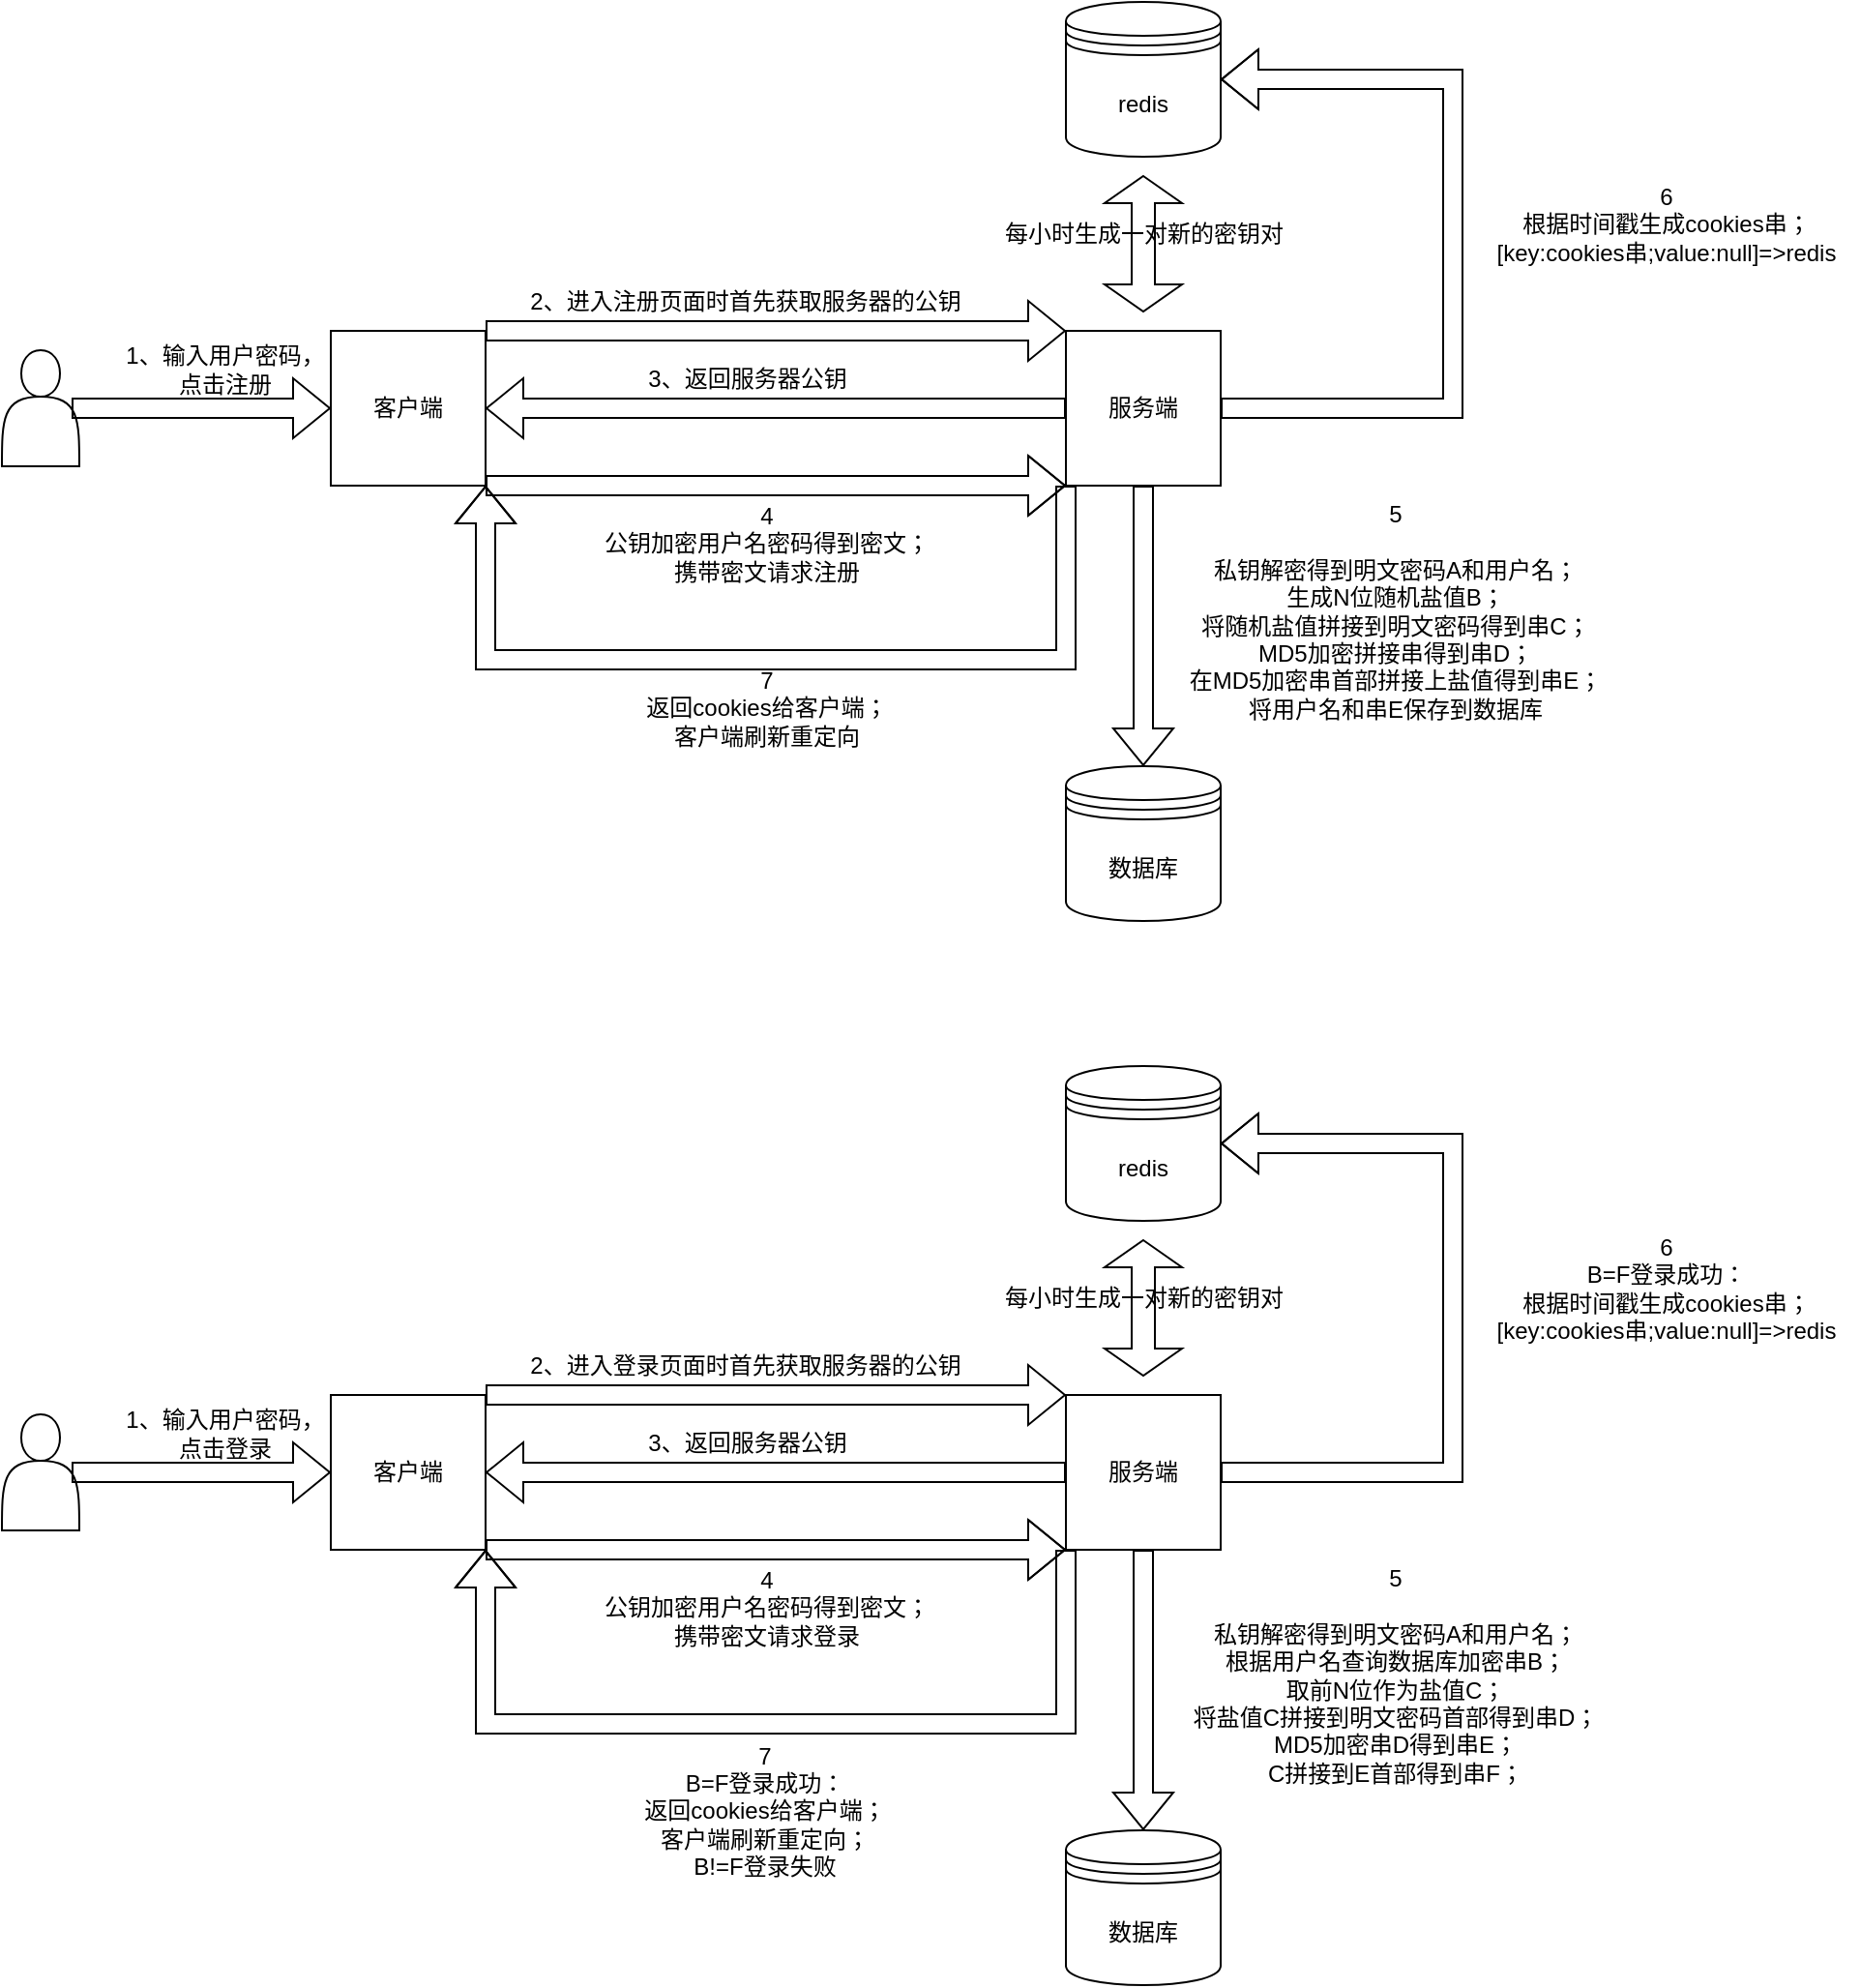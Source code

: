 <mxfile version="20.8.20" type="github">
  <diagram name="第 1 页" id="jBALGVX91TinAHGSU4XN">
    <mxGraphModel dx="1735" dy="1120" grid="1" gridSize="10" guides="1" tooltips="1" connect="1" arrows="1" fold="1" page="1" pageScale="1" pageWidth="827" pageHeight="1169" math="0" shadow="0">
      <root>
        <mxCell id="0" />
        <mxCell id="1" parent="0" />
        <mxCell id="35czVd8B8zuA92bIW4XF-18" style="edgeStyle=orthogonalEdgeStyle;rounded=0;orthogonalLoop=1;jettySize=auto;html=1;entryX=0;entryY=1;entryDx=0;entryDy=0;shape=flexArrow;" edge="1" parent="1" source="35czVd8B8zuA92bIW4XF-1" target="35czVd8B8zuA92bIW4XF-2">
          <mxGeometry relative="1" as="geometry">
            <mxPoint x="280" y="400" as="targetPoint" />
            <Array as="points">
              <mxPoint x="420" y="360" />
              <mxPoint x="420" y="360" />
            </Array>
          </mxGeometry>
        </mxCell>
        <mxCell id="35czVd8B8zuA92bIW4XF-1" value="客户端" style="whiteSpace=wrap;html=1;aspect=fixed;" vertex="1" parent="1">
          <mxGeometry x="200" y="280" width="80" height="80" as="geometry" />
        </mxCell>
        <mxCell id="35czVd8B8zuA92bIW4XF-2" value="服务端" style="whiteSpace=wrap;html=1;aspect=fixed;" vertex="1" parent="1">
          <mxGeometry x="580" y="280" width="80" height="80" as="geometry" />
        </mxCell>
        <mxCell id="35czVd8B8zuA92bIW4XF-5" value="" style="shape=doubleArrow;whiteSpace=wrap;html=1;rotation=90;" vertex="1" parent="1">
          <mxGeometry x="585" y="215" width="70" height="40" as="geometry" />
        </mxCell>
        <mxCell id="35czVd8B8zuA92bIW4XF-6" value="每小时生成一对新的密钥对" style="text;html=1;align=center;verticalAlign=middle;resizable=0;points=[];autosize=1;strokeColor=none;fillColor=none;" vertex="1" parent="1">
          <mxGeometry x="535" y="215" width="170" height="30" as="geometry" />
        </mxCell>
        <mxCell id="35czVd8B8zuA92bIW4XF-8" value="" style="shape=actor;whiteSpace=wrap;html=1;" vertex="1" parent="1">
          <mxGeometry x="30" y="290" width="40" height="60" as="geometry" />
        </mxCell>
        <mxCell id="35czVd8B8zuA92bIW4XF-9" value="" style="endArrow=classic;html=1;rounded=0;exitX=0.9;exitY=0.5;exitDx=0;exitDy=0;exitPerimeter=0;entryX=0;entryY=0.5;entryDx=0;entryDy=0;shape=flexArrow;" edge="1" parent="1" source="35czVd8B8zuA92bIW4XF-8" target="35czVd8B8zuA92bIW4XF-1">
          <mxGeometry width="50" height="50" relative="1" as="geometry">
            <mxPoint x="340" y="340" as="sourcePoint" />
            <mxPoint x="390" y="290" as="targetPoint" />
          </mxGeometry>
        </mxCell>
        <mxCell id="35czVd8B8zuA92bIW4XF-10" value="1、输入用户密码，&lt;br&gt;点击注册" style="text;html=1;align=center;verticalAlign=middle;resizable=0;points=[];autosize=1;strokeColor=none;fillColor=none;" vertex="1" parent="1">
          <mxGeometry x="80" y="280" width="130" height="40" as="geometry" />
        </mxCell>
        <mxCell id="35czVd8B8zuA92bIW4XF-11" value="" style="endArrow=classic;html=1;rounded=0;exitX=1;exitY=0;exitDx=0;exitDy=0;entryX=0;entryY=0;entryDx=0;entryDy=0;shape=flexArrow;" edge="1" parent="1" source="35czVd8B8zuA92bIW4XF-1" target="35czVd8B8zuA92bIW4XF-2">
          <mxGeometry width="50" height="50" relative="1" as="geometry">
            <mxPoint x="340" y="340" as="sourcePoint" />
            <mxPoint x="390" y="290" as="targetPoint" />
          </mxGeometry>
        </mxCell>
        <mxCell id="35czVd8B8zuA92bIW4XF-12" value="2、进入注册页面时首先获取服务器的公钥" style="text;html=1;align=center;verticalAlign=middle;resizable=0;points=[];autosize=1;strokeColor=none;fillColor=none;" vertex="1" parent="1">
          <mxGeometry x="289" y="250" width="250" height="30" as="geometry" />
        </mxCell>
        <mxCell id="35czVd8B8zuA92bIW4XF-15" value="" style="endArrow=classic;html=1;rounded=0;exitX=0;exitY=0.5;exitDx=0;exitDy=0;entryX=1;entryY=0.5;entryDx=0;entryDy=0;shape=flexArrow;" edge="1" parent="1" source="35czVd8B8zuA92bIW4XF-2" target="35czVd8B8zuA92bIW4XF-1">
          <mxGeometry width="50" height="50" relative="1" as="geometry">
            <mxPoint x="340" y="340" as="sourcePoint" />
            <mxPoint x="390" y="290" as="targetPoint" />
          </mxGeometry>
        </mxCell>
        <mxCell id="35czVd8B8zuA92bIW4XF-16" value="3、返回服务器公钥" style="text;html=1;align=center;verticalAlign=middle;resizable=0;points=[];autosize=1;strokeColor=none;fillColor=none;" vertex="1" parent="1">
          <mxGeometry x="350" y="290" width="130" height="30" as="geometry" />
        </mxCell>
        <mxCell id="35czVd8B8zuA92bIW4XF-21" value="4&lt;br&gt;公钥加密用户名密码得到密文；&lt;br&gt;携带密文请求注册" style="text;html=1;align=center;verticalAlign=middle;resizable=0;points=[];autosize=1;strokeColor=none;fillColor=none;" vertex="1" parent="1">
          <mxGeometry x="330" y="360" width="190" height="60" as="geometry" />
        </mxCell>
        <mxCell id="35czVd8B8zuA92bIW4XF-23" value="数据库" style="shape=datastore;whiteSpace=wrap;html=1;" vertex="1" parent="1">
          <mxGeometry x="580" y="505" width="80" height="80" as="geometry" />
        </mxCell>
        <mxCell id="35czVd8B8zuA92bIW4XF-29" value="" style="endArrow=classic;html=1;rounded=0;exitX=0.5;exitY=1;exitDx=0;exitDy=0;entryX=0.5;entryY=0;entryDx=0;entryDy=0;shape=flexArrow;" edge="1" parent="1" source="35czVd8B8zuA92bIW4XF-2" target="35czVd8B8zuA92bIW4XF-23">
          <mxGeometry width="50" height="50" relative="1" as="geometry">
            <mxPoint x="460" y="390" as="sourcePoint" />
            <mxPoint x="660" y="500" as="targetPoint" />
          </mxGeometry>
        </mxCell>
        <mxCell id="35czVd8B8zuA92bIW4XF-30" value="5&lt;br&gt;&lt;br&gt;私钥解密得到明文密码A和用户名；&lt;br&gt;生成N位随机盐值B；&lt;br&gt;将随机盐值拼接到明文密码得到串C；&lt;br&gt;MD5加密拼接串得到串D；&lt;br&gt;在MD5加密串首部拼接上盐值得到串E；&lt;br&gt;将用户名和串E保存到数据库" style="text;html=1;align=center;verticalAlign=middle;resizable=0;points=[];autosize=1;strokeColor=none;fillColor=none;" vertex="1" parent="1">
          <mxGeometry x="630" y="360" width="240" height="130" as="geometry" />
        </mxCell>
        <mxCell id="35czVd8B8zuA92bIW4XF-33" value="" style="endArrow=classic;html=1;rounded=0;exitX=1;exitY=0.5;exitDx=0;exitDy=0;entryX=1;entryY=0.5;entryDx=0;entryDy=0;shape=flexArrow;" edge="1" parent="1" source="35czVd8B8zuA92bIW4XF-2" target="35czVd8B8zuA92bIW4XF-40">
          <mxGeometry width="50" height="50" relative="1" as="geometry">
            <mxPoint x="460" y="420" as="sourcePoint" />
            <mxPoint x="680" y="150" as="targetPoint" />
            <Array as="points">
              <mxPoint x="780" y="320" />
              <mxPoint x="780" y="150" />
            </Array>
          </mxGeometry>
        </mxCell>
        <mxCell id="35czVd8B8zuA92bIW4XF-34" value="6&lt;br&gt;根据时间戳生成cookies串；&lt;br&gt;[key:cookies串;value:null]=&amp;gt;redis" style="text;html=1;align=center;verticalAlign=middle;resizable=0;points=[];autosize=1;strokeColor=none;fillColor=none;" vertex="1" parent="1">
          <mxGeometry x="790" y="195" width="200" height="60" as="geometry" />
        </mxCell>
        <mxCell id="35czVd8B8zuA92bIW4XF-38" value="7&lt;br&gt;返回cookies给客户端；&lt;br&gt;客户端刷新重定向" style="text;html=1;align=center;verticalAlign=middle;resizable=0;points=[];autosize=1;strokeColor=none;fillColor=none;" vertex="1" parent="1">
          <mxGeometry x="350" y="445" width="150" height="60" as="geometry" />
        </mxCell>
        <mxCell id="35czVd8B8zuA92bIW4XF-39" value="" style="endArrow=classic;html=1;rounded=0;exitX=0;exitY=1;exitDx=0;exitDy=0;entryX=1;entryY=1;entryDx=0;entryDy=0;shape=flexArrow;" edge="1" parent="1" source="35czVd8B8zuA92bIW4XF-2" target="35czVd8B8zuA92bIW4XF-1">
          <mxGeometry width="50" height="50" relative="1" as="geometry">
            <mxPoint x="490" y="390" as="sourcePoint" />
            <mxPoint x="540" y="340" as="targetPoint" />
            <Array as="points">
              <mxPoint x="580" y="450" />
              <mxPoint x="280" y="450" />
            </Array>
          </mxGeometry>
        </mxCell>
        <mxCell id="35czVd8B8zuA92bIW4XF-40" value="redis" style="shape=datastore;whiteSpace=wrap;html=1;" vertex="1" parent="1">
          <mxGeometry x="580" y="110" width="80" height="80" as="geometry" />
        </mxCell>
        <mxCell id="35czVd8B8zuA92bIW4XF-63" style="edgeStyle=orthogonalEdgeStyle;rounded=0;orthogonalLoop=1;jettySize=auto;html=1;entryX=0;entryY=1;entryDx=0;entryDy=0;shape=flexArrow;" edge="1" parent="1" source="35czVd8B8zuA92bIW4XF-64" target="35czVd8B8zuA92bIW4XF-65">
          <mxGeometry relative="1" as="geometry">
            <mxPoint x="280" y="950" as="targetPoint" />
            <Array as="points">
              <mxPoint x="420" y="910" />
              <mxPoint x="420" y="910" />
            </Array>
          </mxGeometry>
        </mxCell>
        <mxCell id="35czVd8B8zuA92bIW4XF-64" value="客户端" style="whiteSpace=wrap;html=1;aspect=fixed;" vertex="1" parent="1">
          <mxGeometry x="200" y="830" width="80" height="80" as="geometry" />
        </mxCell>
        <mxCell id="35czVd8B8zuA92bIW4XF-65" value="服务端" style="whiteSpace=wrap;html=1;aspect=fixed;" vertex="1" parent="1">
          <mxGeometry x="580" y="830" width="80" height="80" as="geometry" />
        </mxCell>
        <mxCell id="35czVd8B8zuA92bIW4XF-66" value="" style="shape=doubleArrow;whiteSpace=wrap;html=1;rotation=90;" vertex="1" parent="1">
          <mxGeometry x="585" y="765" width="70" height="40" as="geometry" />
        </mxCell>
        <mxCell id="35czVd8B8zuA92bIW4XF-67" value="每小时生成一对新的密钥对" style="text;html=1;align=center;verticalAlign=middle;resizable=0;points=[];autosize=1;strokeColor=none;fillColor=none;" vertex="1" parent="1">
          <mxGeometry x="535" y="765" width="170" height="30" as="geometry" />
        </mxCell>
        <mxCell id="35czVd8B8zuA92bIW4XF-68" value="" style="shape=actor;whiteSpace=wrap;html=1;" vertex="1" parent="1">
          <mxGeometry x="30" y="840" width="40" height="60" as="geometry" />
        </mxCell>
        <mxCell id="35czVd8B8zuA92bIW4XF-69" value="" style="endArrow=classic;html=1;rounded=0;exitX=0.9;exitY=0.5;exitDx=0;exitDy=0;exitPerimeter=0;entryX=0;entryY=0.5;entryDx=0;entryDy=0;shape=flexArrow;" edge="1" parent="1" source="35czVd8B8zuA92bIW4XF-68" target="35czVd8B8zuA92bIW4XF-64">
          <mxGeometry width="50" height="50" relative="1" as="geometry">
            <mxPoint x="340" y="890" as="sourcePoint" />
            <mxPoint x="390" y="840" as="targetPoint" />
          </mxGeometry>
        </mxCell>
        <mxCell id="35czVd8B8zuA92bIW4XF-70" value="1、输入用户密码，&lt;br&gt;点击登录" style="text;html=1;align=center;verticalAlign=middle;resizable=0;points=[];autosize=1;strokeColor=none;fillColor=none;" vertex="1" parent="1">
          <mxGeometry x="80" y="830" width="130" height="40" as="geometry" />
        </mxCell>
        <mxCell id="35czVd8B8zuA92bIW4XF-71" value="" style="endArrow=classic;html=1;rounded=0;exitX=1;exitY=0;exitDx=0;exitDy=0;entryX=0;entryY=0;entryDx=0;entryDy=0;shape=flexArrow;" edge="1" parent="1" source="35czVd8B8zuA92bIW4XF-64" target="35czVd8B8zuA92bIW4XF-65">
          <mxGeometry width="50" height="50" relative="1" as="geometry">
            <mxPoint x="340" y="890" as="sourcePoint" />
            <mxPoint x="390" y="840" as="targetPoint" />
          </mxGeometry>
        </mxCell>
        <mxCell id="35czVd8B8zuA92bIW4XF-72" value="2、进入登录页面时首先获取服务器的公钥" style="text;html=1;align=center;verticalAlign=middle;resizable=0;points=[];autosize=1;strokeColor=none;fillColor=none;" vertex="1" parent="1">
          <mxGeometry x="289" y="800" width="250" height="30" as="geometry" />
        </mxCell>
        <mxCell id="35czVd8B8zuA92bIW4XF-73" value="" style="endArrow=classic;html=1;rounded=0;exitX=0;exitY=0.5;exitDx=0;exitDy=0;entryX=1;entryY=0.5;entryDx=0;entryDy=0;shape=flexArrow;" edge="1" parent="1" source="35czVd8B8zuA92bIW4XF-65" target="35czVd8B8zuA92bIW4XF-64">
          <mxGeometry width="50" height="50" relative="1" as="geometry">
            <mxPoint x="340" y="890" as="sourcePoint" />
            <mxPoint x="390" y="840" as="targetPoint" />
          </mxGeometry>
        </mxCell>
        <mxCell id="35czVd8B8zuA92bIW4XF-74" value="3、返回服务器公钥" style="text;html=1;align=center;verticalAlign=middle;resizable=0;points=[];autosize=1;strokeColor=none;fillColor=none;" vertex="1" parent="1">
          <mxGeometry x="350" y="840" width="130" height="30" as="geometry" />
        </mxCell>
        <mxCell id="35czVd8B8zuA92bIW4XF-75" value="4&lt;br&gt;公钥加密用户名密码得到密文；&lt;br&gt;携带密文请求登录" style="text;html=1;align=center;verticalAlign=middle;resizable=0;points=[];autosize=1;strokeColor=none;fillColor=none;" vertex="1" parent="1">
          <mxGeometry x="330" y="910" width="190" height="60" as="geometry" />
        </mxCell>
        <mxCell id="35czVd8B8zuA92bIW4XF-76" value="数据库" style="shape=datastore;whiteSpace=wrap;html=1;" vertex="1" parent="1">
          <mxGeometry x="580" y="1055" width="80" height="80" as="geometry" />
        </mxCell>
        <mxCell id="35czVd8B8zuA92bIW4XF-77" value="" style="endArrow=classic;html=1;rounded=0;exitX=0.5;exitY=1;exitDx=0;exitDy=0;entryX=0.5;entryY=0;entryDx=0;entryDy=0;shape=flexArrow;" edge="1" parent="1" source="35czVd8B8zuA92bIW4XF-65" target="35czVd8B8zuA92bIW4XF-76">
          <mxGeometry width="50" height="50" relative="1" as="geometry">
            <mxPoint x="460" y="940" as="sourcePoint" />
            <mxPoint x="660" y="1050" as="targetPoint" />
          </mxGeometry>
        </mxCell>
        <mxCell id="35czVd8B8zuA92bIW4XF-78" value="5&lt;br&gt;&lt;br&gt;私钥解密得到明文密码A和用户名；&lt;br&gt;根据用户名查询数据库加密串B；&lt;br&gt;取前N位作为盐值C；&lt;br&gt;将盐值C拼接到明文密码首部得到串D；&lt;br&gt;MD5加密串D得到串E；&lt;br&gt;C拼接到E首部得到串F；" style="text;html=1;align=center;verticalAlign=middle;resizable=0;points=[];autosize=1;strokeColor=none;fillColor=none;" vertex="1" parent="1">
          <mxGeometry x="635" y="910" width="230" height="130" as="geometry" />
        </mxCell>
        <mxCell id="35czVd8B8zuA92bIW4XF-79" value="" style="endArrow=classic;html=1;rounded=0;exitX=1;exitY=0.5;exitDx=0;exitDy=0;entryX=1;entryY=0.5;entryDx=0;entryDy=0;shape=flexArrow;" edge="1" parent="1" source="35czVd8B8zuA92bIW4XF-65" target="35czVd8B8zuA92bIW4XF-83">
          <mxGeometry width="50" height="50" relative="1" as="geometry">
            <mxPoint x="460" y="970" as="sourcePoint" />
            <mxPoint x="680" y="700" as="targetPoint" />
            <Array as="points">
              <mxPoint x="780" y="870" />
              <mxPoint x="780" y="700" />
            </Array>
          </mxGeometry>
        </mxCell>
        <mxCell id="35czVd8B8zuA92bIW4XF-80" value="6&lt;br&gt;B=F登录成功：&lt;br&gt;根据时间戳生成cookies串；&lt;br&gt;[key:cookies串;value:null]=&amp;gt;redis" style="text;html=1;align=center;verticalAlign=middle;resizable=0;points=[];autosize=1;strokeColor=none;fillColor=none;" vertex="1" parent="1">
          <mxGeometry x="790" y="740" width="200" height="70" as="geometry" />
        </mxCell>
        <mxCell id="35czVd8B8zuA92bIW4XF-81" value="7&lt;br&gt;B=F登录成功：&lt;br&gt;返回cookies给客户端；&lt;br&gt;客户端刷新重定向；&lt;br&gt;B!=F登录失败" style="text;html=1;align=center;verticalAlign=middle;resizable=0;points=[];autosize=1;strokeColor=none;fillColor=none;" vertex="1" parent="1">
          <mxGeometry x="349" y="1000" width="150" height="90" as="geometry" />
        </mxCell>
        <mxCell id="35czVd8B8zuA92bIW4XF-82" value="" style="endArrow=classic;html=1;rounded=0;exitX=0;exitY=1;exitDx=0;exitDy=0;entryX=1;entryY=1;entryDx=0;entryDy=0;shape=flexArrow;" edge="1" parent="1" source="35czVd8B8zuA92bIW4XF-65" target="35czVd8B8zuA92bIW4XF-64">
          <mxGeometry width="50" height="50" relative="1" as="geometry">
            <mxPoint x="490" y="940" as="sourcePoint" />
            <mxPoint x="540" y="890" as="targetPoint" />
            <Array as="points">
              <mxPoint x="580" y="1000" />
              <mxPoint x="280" y="1000" />
            </Array>
          </mxGeometry>
        </mxCell>
        <mxCell id="35czVd8B8zuA92bIW4XF-83" value="redis" style="shape=datastore;whiteSpace=wrap;html=1;" vertex="1" parent="1">
          <mxGeometry x="580" y="660" width="80" height="80" as="geometry" />
        </mxCell>
      </root>
    </mxGraphModel>
  </diagram>
</mxfile>
